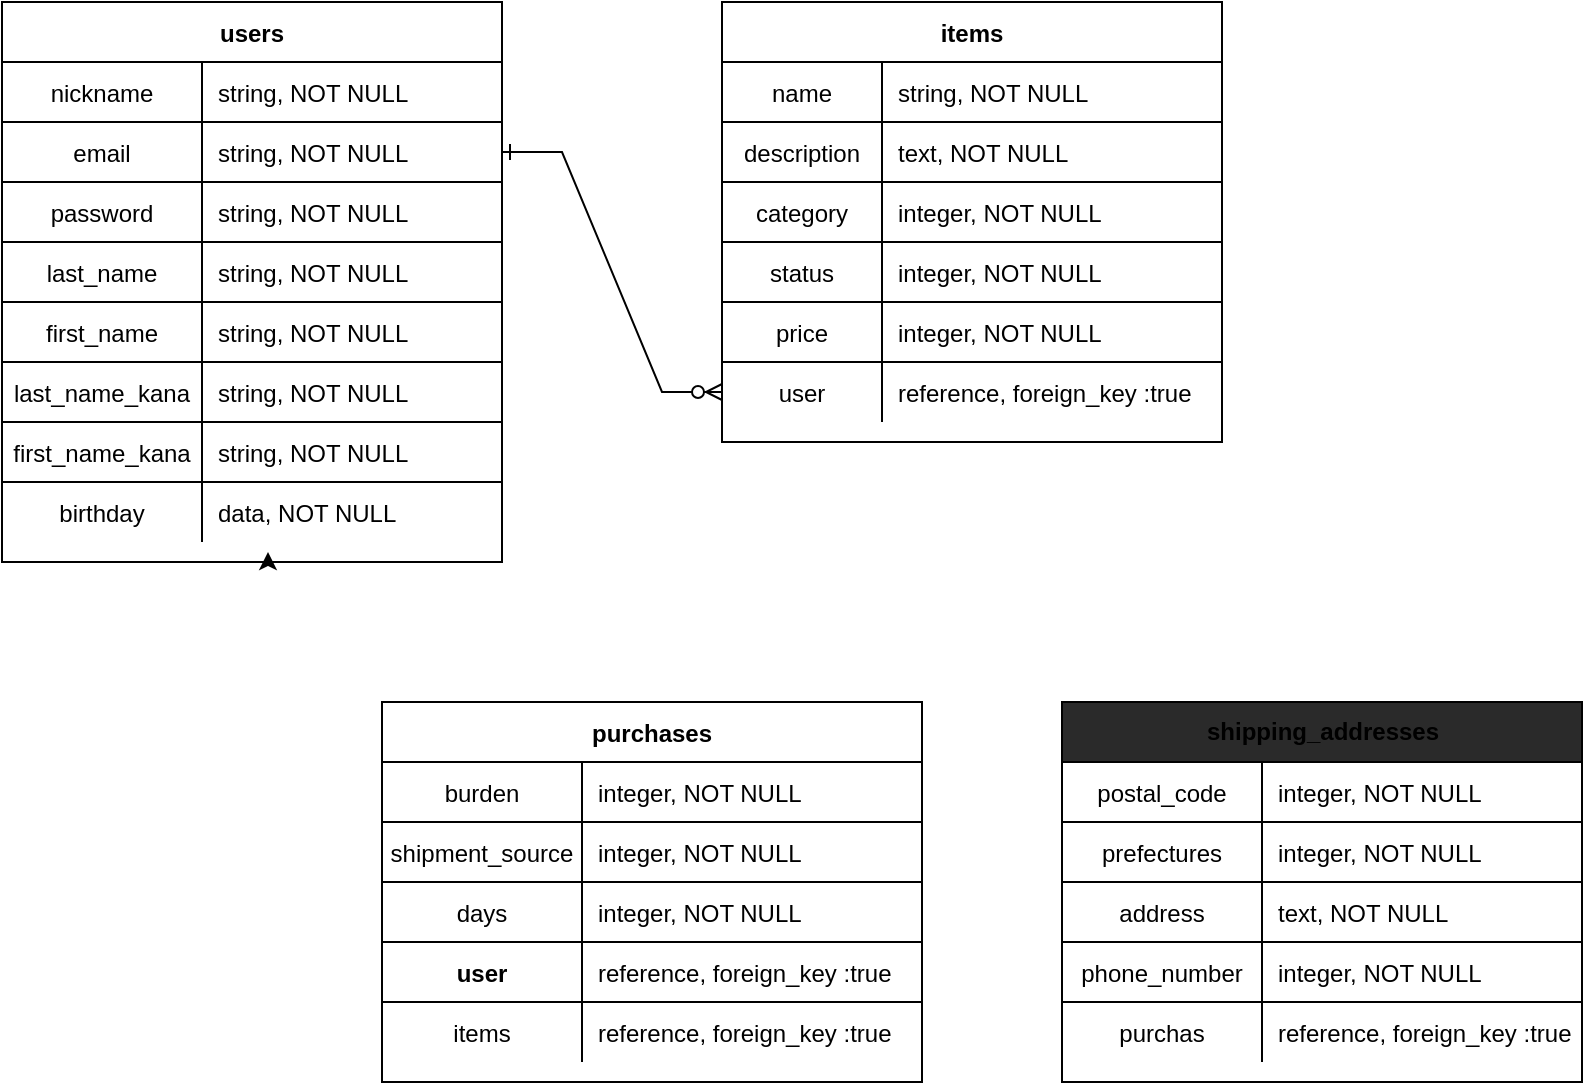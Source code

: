 <mxfile>
    <diagram id="-VEma5NEy1rqZUVtilO-" name="ページ1">
        <mxGraphModel dx="1044" dy="607" grid="1" gridSize="10" guides="1" tooltips="1" connect="1" arrows="1" fold="1" page="1" pageScale="1" pageWidth="827" pageHeight="1169" math="0" shadow="0">
            <root>
                <mxCell id="0"/>
                <mxCell id="1" parent="0"/>
                <mxCell id="42" value="" style="edgeStyle=entityRelationEdgeStyle;endArrow=ERzeroToMany;startArrow=ERone;endFill=1;startFill=0;rounded=0;" edge="1" parent="1" source="65" target="48">
                    <mxGeometry width="100" height="100" relative="1" as="geometry">
                        <mxPoint x="250" y="770" as="sourcePoint"/>
                        <mxPoint x="350" y="670" as="targetPoint"/>
                    </mxGeometry>
                </mxCell>
                <mxCell id="44" value="items" style="shape=table;startSize=30;container=1;collapsible=1;childLayout=tableLayout;fixedRows=1;rowLines=0;fontStyle=1;align=center;resizeLast=1;" vertex="1" parent="1">
                    <mxGeometry x="390" y="140" width="250" height="220" as="geometry"/>
                </mxCell>
                <mxCell id="127" style="shape=partialRectangle;collapsible=0;dropTarget=0;pointerEvents=0;fillColor=none;points=[[0,0.5],[1,0.5]];portConstraint=eastwest;top=0;left=0;right=0;bottom=1;" vertex="1" parent="44">
                    <mxGeometry y="30" width="250" height="30" as="geometry"/>
                </mxCell>
                <mxCell id="128" value="name" style="shape=partialRectangle;overflow=hidden;connectable=0;fillColor=none;top=0;left=0;bottom=0;right=0;fontStyle=0;" vertex="1" parent="127">
                    <mxGeometry width="80" height="30" as="geometry"/>
                </mxCell>
                <mxCell id="129" value="string, NOT NULL" style="shape=partialRectangle;overflow=hidden;connectable=0;fillColor=none;top=0;left=0;bottom=0;right=0;align=left;spacingLeft=6;fontStyle=0;" vertex="1" parent="127">
                    <mxGeometry x="80" width="170" height="30" as="geometry"/>
                </mxCell>
                <mxCell id="124" style="shape=partialRectangle;collapsible=0;dropTarget=0;pointerEvents=0;fillColor=none;points=[[0,0.5],[1,0.5]];portConstraint=eastwest;top=0;left=0;right=0;bottom=1;" vertex="1" parent="44">
                    <mxGeometry y="60" width="250" height="30" as="geometry"/>
                </mxCell>
                <mxCell id="125" value="description" style="shape=partialRectangle;overflow=hidden;connectable=0;fillColor=none;top=0;left=0;bottom=0;right=0;fontStyle=0;" vertex="1" parent="124">
                    <mxGeometry width="80" height="30" as="geometry"/>
                </mxCell>
                <mxCell id="126" value="text, NOT NULL" style="shape=partialRectangle;overflow=hidden;connectable=0;fillColor=none;top=0;left=0;bottom=0;right=0;align=left;spacingLeft=6;fontStyle=0;" vertex="1" parent="124">
                    <mxGeometry x="80" width="170" height="30" as="geometry"/>
                </mxCell>
                <mxCell id="121" style="shape=partialRectangle;collapsible=0;dropTarget=0;pointerEvents=0;fillColor=none;points=[[0,0.5],[1,0.5]];portConstraint=eastwest;top=0;left=0;right=0;bottom=1;" vertex="1" parent="44">
                    <mxGeometry y="90" width="250" height="30" as="geometry"/>
                </mxCell>
                <mxCell id="122" value="category" style="shape=partialRectangle;overflow=hidden;connectable=0;fillColor=none;top=0;left=0;bottom=0;right=0;fontStyle=0;" vertex="1" parent="121">
                    <mxGeometry width="80" height="30" as="geometry"/>
                </mxCell>
                <mxCell id="123" value="integer, NOT NULL" style="shape=partialRectangle;overflow=hidden;connectable=0;fillColor=none;top=0;left=0;bottom=0;right=0;align=left;spacingLeft=6;fontStyle=0;" vertex="1" parent="121">
                    <mxGeometry x="80" width="170" height="30" as="geometry"/>
                </mxCell>
                <mxCell id="118" style="shape=partialRectangle;collapsible=0;dropTarget=0;pointerEvents=0;fillColor=none;points=[[0,0.5],[1,0.5]];portConstraint=eastwest;top=0;left=0;right=0;bottom=1;" vertex="1" parent="44">
                    <mxGeometry y="120" width="250" height="30" as="geometry"/>
                </mxCell>
                <mxCell id="119" value="status" style="shape=partialRectangle;overflow=hidden;connectable=0;fillColor=none;top=0;left=0;bottom=0;right=0;fontStyle=0;" vertex="1" parent="118">
                    <mxGeometry width="80" height="30" as="geometry"/>
                </mxCell>
                <mxCell id="120" value="integer, NOT NULL" style="shape=partialRectangle;overflow=hidden;connectable=0;fillColor=none;top=0;left=0;bottom=0;right=0;align=left;spacingLeft=6;fontStyle=0;" vertex="1" parent="118">
                    <mxGeometry x="80" width="170" height="30" as="geometry"/>
                </mxCell>
                <mxCell id="45" value="" style="shape=partialRectangle;collapsible=0;dropTarget=0;pointerEvents=0;fillColor=none;points=[[0,0.5],[1,0.5]];portConstraint=eastwest;top=0;left=0;right=0;bottom=1;" vertex="1" parent="44">
                    <mxGeometry y="150" width="250" height="30" as="geometry"/>
                </mxCell>
                <mxCell id="46" value="price" style="shape=partialRectangle;overflow=hidden;connectable=0;fillColor=none;top=0;left=0;bottom=0;right=0;fontStyle=0;" vertex="1" parent="45">
                    <mxGeometry width="80" height="30" as="geometry"/>
                </mxCell>
                <mxCell id="47" value="integer, NOT NULL " style="shape=partialRectangle;overflow=hidden;connectable=0;fillColor=none;top=0;left=0;bottom=0;right=0;align=left;spacingLeft=6;fontStyle=0;" vertex="1" parent="45">
                    <mxGeometry x="80" width="170" height="30" as="geometry"/>
                </mxCell>
                <mxCell id="48" value="" style="shape=partialRectangle;collapsible=0;dropTarget=0;pointerEvents=0;fillColor=none;points=[[0,0.5],[1,0.5]];portConstraint=eastwest;top=0;left=0;right=0;bottom=0;" vertex="1" parent="44">
                    <mxGeometry y="180" width="250" height="30" as="geometry"/>
                </mxCell>
                <mxCell id="49" value="user" style="shape=partialRectangle;overflow=hidden;connectable=0;fillColor=none;top=0;left=0;bottom=0;right=0;" vertex="1" parent="48">
                    <mxGeometry width="80" height="30" as="geometry"/>
                </mxCell>
                <mxCell id="50" value="reference, foreign_key :true" style="shape=partialRectangle;overflow=hidden;connectable=0;fillColor=none;top=0;left=0;bottom=0;right=0;align=left;spacingLeft=6;" vertex="1" parent="48">
                    <mxGeometry x="80" width="170" height="30" as="geometry"/>
                </mxCell>
                <mxCell id="54" value="purchases" style="shape=table;startSize=30;container=1;collapsible=1;childLayout=tableLayout;fixedRows=1;rowLines=0;fontStyle=1;align=center;resizeLast=1;" vertex="1" parent="1">
                    <mxGeometry x="220" y="490" width="270" height="190" as="geometry"/>
                </mxCell>
                <mxCell id="136" style="shape=partialRectangle;collapsible=0;dropTarget=0;pointerEvents=0;fillColor=none;points=[[0,0.5],[1,0.5]];portConstraint=eastwest;top=0;left=0;right=0;bottom=1;" vertex="1" parent="54">
                    <mxGeometry y="30" width="270" height="30" as="geometry"/>
                </mxCell>
                <mxCell id="137" value="burden" style="shape=partialRectangle;overflow=hidden;connectable=0;fillColor=none;top=0;left=0;bottom=0;right=0;fontStyle=0;" vertex="1" parent="136">
                    <mxGeometry width="100" height="30" as="geometry"/>
                </mxCell>
                <mxCell id="138" value="integer, NOT NULL" style="shape=partialRectangle;overflow=hidden;connectable=0;fillColor=none;top=0;left=0;bottom=0;right=0;align=left;spacingLeft=6;fontStyle=0;" vertex="1" parent="136">
                    <mxGeometry x="100" width="170" height="30" as="geometry"/>
                </mxCell>
                <mxCell id="133" style="shape=partialRectangle;collapsible=0;dropTarget=0;pointerEvents=0;fillColor=none;points=[[0,0.5],[1,0.5]];portConstraint=eastwest;top=0;left=0;right=0;bottom=1;" vertex="1" parent="54">
                    <mxGeometry y="60" width="270" height="30" as="geometry"/>
                </mxCell>
                <mxCell id="134" value="shipment_source" style="shape=partialRectangle;overflow=hidden;connectable=0;fillColor=none;top=0;left=0;bottom=0;right=0;fontStyle=0;" vertex="1" parent="133">
                    <mxGeometry width="100" height="30" as="geometry"/>
                </mxCell>
                <mxCell id="135" value="integer, NOT NULL" style="shape=partialRectangle;overflow=hidden;connectable=0;fillColor=none;top=0;left=0;bottom=0;right=0;align=left;spacingLeft=6;fontStyle=0;" vertex="1" parent="133">
                    <mxGeometry x="100" width="170" height="30" as="geometry"/>
                </mxCell>
                <mxCell id="130" style="shape=partialRectangle;collapsible=0;dropTarget=0;pointerEvents=0;fillColor=none;points=[[0,0.5],[1,0.5]];portConstraint=eastwest;top=0;left=0;right=0;bottom=1;" vertex="1" parent="54">
                    <mxGeometry y="90" width="270" height="30" as="geometry"/>
                </mxCell>
                <mxCell id="131" value="days" style="shape=partialRectangle;overflow=hidden;connectable=0;fillColor=none;top=0;left=0;bottom=0;right=0;fontStyle=0;" vertex="1" parent="130">
                    <mxGeometry width="100" height="30" as="geometry"/>
                </mxCell>
                <mxCell id="132" value="integer, NOT NULL" style="shape=partialRectangle;overflow=hidden;connectable=0;fillColor=none;top=0;left=0;bottom=0;right=0;align=left;spacingLeft=6;fontStyle=0;" vertex="1" parent="130">
                    <mxGeometry x="100" width="170" height="30" as="geometry"/>
                </mxCell>
                <mxCell id="55" value="" style="shape=partialRectangle;collapsible=0;dropTarget=0;pointerEvents=0;fillColor=none;points=[[0,0.5],[1,0.5]];portConstraint=eastwest;top=0;left=0;right=0;bottom=1;" vertex="1" parent="54">
                    <mxGeometry y="120" width="270" height="30" as="geometry"/>
                </mxCell>
                <mxCell id="56" value="user" style="shape=partialRectangle;overflow=hidden;connectable=0;fillColor=none;top=0;left=0;bottom=0;right=0;fontStyle=1;" vertex="1" parent="55">
                    <mxGeometry width="100" height="30" as="geometry"/>
                </mxCell>
                <mxCell id="57" value="reference, foreign_key :true" style="shape=partialRectangle;overflow=hidden;connectable=0;fillColor=none;top=0;left=0;bottom=0;right=0;align=left;spacingLeft=6;fontStyle=0;" vertex="1" parent="55">
                    <mxGeometry x="100" width="170" height="30" as="geometry"/>
                </mxCell>
                <mxCell id="58" value="" style="shape=partialRectangle;collapsible=0;dropTarget=0;pointerEvents=0;fillColor=none;points=[[0,0.5],[1,0.5]];portConstraint=eastwest;top=0;left=0;right=0;bottom=0;" vertex="1" parent="54">
                    <mxGeometry y="150" width="270" height="30" as="geometry"/>
                </mxCell>
                <mxCell id="59" value="items" style="shape=partialRectangle;overflow=hidden;connectable=0;fillColor=none;top=0;left=0;bottom=0;right=0;" vertex="1" parent="58">
                    <mxGeometry width="100" height="30" as="geometry"/>
                </mxCell>
                <mxCell id="60" value="reference, foreign_key :true" style="shape=partialRectangle;overflow=hidden;connectable=0;fillColor=none;top=0;left=0;bottom=0;right=0;align=left;spacingLeft=6;" vertex="1" parent="58">
                    <mxGeometry x="100" width="170" height="30" as="geometry"/>
                </mxCell>
                <mxCell id="64" value="users" style="shape=table;startSize=30;container=1;collapsible=1;childLayout=tableLayout;fixedRows=1;rowLines=0;fontStyle=1;align=center;resizeLast=1;" vertex="1" parent="1">
                    <mxGeometry x="30" y="140" width="250" height="280" as="geometry"/>
                </mxCell>
                <mxCell id="112" style="shape=partialRectangle;collapsible=0;dropTarget=0;pointerEvents=0;fillColor=none;points=[[0,0.5],[1,0.5]];portConstraint=eastwest;top=0;left=0;right=0;bottom=1;" vertex="1" parent="64">
                    <mxGeometry y="30" width="250" height="30" as="geometry"/>
                </mxCell>
                <mxCell id="113" value="nickname" style="shape=partialRectangle;overflow=hidden;connectable=0;fillColor=none;top=0;left=0;bottom=0;right=0;fontStyle=0;" vertex="1" parent="112">
                    <mxGeometry width="100" height="30" as="geometry"/>
                </mxCell>
                <mxCell id="114" value="string, NOT NULL" style="shape=partialRectangle;overflow=hidden;connectable=0;fillColor=none;top=0;left=0;bottom=0;right=0;align=left;spacingLeft=6;fontStyle=0;" vertex="1" parent="112">
                    <mxGeometry x="100" width="150" height="30" as="geometry"/>
                </mxCell>
                <mxCell id="65" value="" style="shape=partialRectangle;collapsible=0;dropTarget=0;pointerEvents=0;fillColor=none;points=[[0,0.5],[1,0.5]];portConstraint=eastwest;top=0;left=0;right=0;bottom=1;" vertex="1" parent="64">
                    <mxGeometry y="60" width="250" height="30" as="geometry"/>
                </mxCell>
                <mxCell id="66" value="email" style="shape=partialRectangle;overflow=hidden;connectable=0;fillColor=none;top=0;left=0;bottom=0;right=0;fontStyle=0;" vertex="1" parent="65">
                    <mxGeometry width="100" height="30" as="geometry"/>
                </mxCell>
                <mxCell id="67" value="string, NOT NULL" style="shape=partialRectangle;overflow=hidden;connectable=0;fillColor=none;top=0;left=0;bottom=0;right=0;align=left;spacingLeft=6;fontStyle=0;" vertex="1" parent="65">
                    <mxGeometry x="100" width="150" height="30" as="geometry"/>
                </mxCell>
                <mxCell id="95" style="shape=partialRectangle;collapsible=0;dropTarget=0;pointerEvents=0;fillColor=none;points=[[0,0.5],[1,0.5]];portConstraint=eastwest;top=0;left=0;right=0;bottom=1;" vertex="1" parent="64">
                    <mxGeometry y="90" width="250" height="30" as="geometry"/>
                </mxCell>
                <mxCell id="96" value="password" style="shape=partialRectangle;overflow=hidden;connectable=0;fillColor=none;top=0;left=0;bottom=0;right=0;fontStyle=0;" vertex="1" parent="95">
                    <mxGeometry width="100" height="30" as="geometry"/>
                </mxCell>
                <mxCell id="97" value="string, NOT NULL" style="shape=partialRectangle;overflow=hidden;connectable=0;fillColor=none;top=0;left=0;bottom=0;right=0;align=left;spacingLeft=6;fontStyle=0;" vertex="1" parent="95">
                    <mxGeometry x="100" width="150" height="30" as="geometry"/>
                </mxCell>
                <mxCell id="92" style="shape=partialRectangle;collapsible=0;dropTarget=0;pointerEvents=0;fillColor=none;points=[[0,0.5],[1,0.5]];portConstraint=eastwest;top=0;left=0;right=0;bottom=1;" vertex="1" parent="64">
                    <mxGeometry y="120" width="250" height="30" as="geometry"/>
                </mxCell>
                <mxCell id="93" value="last_name" style="shape=partialRectangle;overflow=hidden;connectable=0;fillColor=none;top=0;left=0;bottom=0;right=0;fontStyle=0;" vertex="1" parent="92">
                    <mxGeometry width="100" height="30" as="geometry"/>
                </mxCell>
                <mxCell id="94" value="string, NOT NULL" style="shape=partialRectangle;overflow=hidden;connectable=0;fillColor=none;top=0;left=0;bottom=0;right=0;align=left;spacingLeft=6;fontStyle=0;" vertex="1" parent="92">
                    <mxGeometry x="100" width="150" height="30" as="geometry"/>
                </mxCell>
                <mxCell id="89" style="shape=partialRectangle;collapsible=0;dropTarget=0;pointerEvents=0;fillColor=none;points=[[0,0.5],[1,0.5]];portConstraint=eastwest;top=0;left=0;right=0;bottom=1;" vertex="1" parent="64">
                    <mxGeometry y="150" width="250" height="30" as="geometry"/>
                </mxCell>
                <mxCell id="90" value="first_name" style="shape=partialRectangle;overflow=hidden;connectable=0;fillColor=none;top=0;left=0;bottom=0;right=0;fontStyle=0;" vertex="1" parent="89">
                    <mxGeometry width="100" height="30" as="geometry"/>
                </mxCell>
                <mxCell id="91" value="string, NOT NULL" style="shape=partialRectangle;overflow=hidden;connectable=0;fillColor=none;top=0;left=0;bottom=0;right=0;align=left;spacingLeft=6;fontStyle=0;" vertex="1" parent="89">
                    <mxGeometry x="100" width="150" height="30" as="geometry"/>
                </mxCell>
                <mxCell id="86" style="shape=partialRectangle;collapsible=0;dropTarget=0;pointerEvents=0;fillColor=none;points=[[0,0.5],[1,0.5]];portConstraint=eastwest;top=0;left=0;right=0;bottom=1;" vertex="1" parent="64">
                    <mxGeometry y="180" width="250" height="30" as="geometry"/>
                </mxCell>
                <mxCell id="87" value="last_name_kana" style="shape=partialRectangle;overflow=hidden;connectable=0;fillColor=none;top=0;left=0;bottom=0;right=0;fontStyle=0;" vertex="1" parent="86">
                    <mxGeometry width="100" height="30" as="geometry"/>
                </mxCell>
                <mxCell id="88" value="string, NOT NULL" style="shape=partialRectangle;overflow=hidden;connectable=0;fillColor=none;top=0;left=0;bottom=0;right=0;align=left;spacingLeft=6;fontStyle=0;" vertex="1" parent="86">
                    <mxGeometry x="100" width="150" height="30" as="geometry"/>
                </mxCell>
                <mxCell id="83" style="shape=partialRectangle;collapsible=0;dropTarget=0;pointerEvents=0;fillColor=none;points=[[0,0.5],[1,0.5]];portConstraint=eastwest;top=0;left=0;right=0;bottom=1;" vertex="1" parent="64">
                    <mxGeometry y="210" width="250" height="30" as="geometry"/>
                </mxCell>
                <mxCell id="84" value="first_name_kana" style="shape=partialRectangle;overflow=hidden;connectable=0;fillColor=none;top=0;left=0;bottom=0;right=0;fontStyle=0;" vertex="1" parent="83">
                    <mxGeometry width="100" height="30" as="geometry"/>
                </mxCell>
                <mxCell id="85" value="string, NOT NULL" style="shape=partialRectangle;overflow=hidden;connectable=0;fillColor=none;top=0;left=0;bottom=0;right=0;align=left;spacingLeft=6;fontStyle=0;" vertex="1" parent="83">
                    <mxGeometry x="100" width="150" height="30" as="geometry"/>
                </mxCell>
                <mxCell id="68" value="" style="shape=partialRectangle;collapsible=0;dropTarget=0;pointerEvents=0;fillColor=none;points=[[0,0.5],[1,0.5]];portConstraint=eastwest;top=0;left=0;right=0;bottom=0;" vertex="1" parent="64">
                    <mxGeometry y="240" width="250" height="30" as="geometry"/>
                </mxCell>
                <mxCell id="69" value="birthday" style="shape=partialRectangle;overflow=hidden;connectable=0;fillColor=none;top=0;left=0;bottom=0;right=0;" vertex="1" parent="68">
                    <mxGeometry width="100" height="30" as="geometry"/>
                </mxCell>
                <mxCell id="70" value="data, NOT NULL" style="shape=partialRectangle;overflow=hidden;connectable=0;fillColor=none;top=0;left=0;bottom=0;right=0;align=left;spacingLeft=6;" vertex="1" parent="68">
                    <mxGeometry x="100" width="150" height="30" as="geometry"/>
                </mxCell>
                <mxCell id="71" style="edgeStyle=orthogonalEdgeStyle;rounded=0;orthogonalLoop=1;jettySize=auto;html=1;exitX=0.5;exitY=1;exitDx=0;exitDy=0;entryX=0.532;entryY=1.167;entryDx=0;entryDy=0;entryPerimeter=0;verticalAlign=middle;" edge="1" parent="64" source="64" target="68">
                    <mxGeometry relative="1" as="geometry"/>
                </mxCell>
                <mxCell id="139" value="shipping_addresses" style="shape=table;startSize=30;container=1;collapsible=1;childLayout=tableLayout;fixedRows=1;rowLines=0;fontStyle=1;align=center;resizeLast=1;shadow=0;fillColor=#2a2a2a;html=1;" vertex="1" parent="1">
                    <mxGeometry x="560" y="490" width="260" height="190" as="geometry"/>
                </mxCell>
                <mxCell id="152" style="shape=partialRectangle;collapsible=0;dropTarget=0;pointerEvents=0;fillColor=none;top=0;left=0;bottom=1;right=0;points=[[0,0.5],[1,0.5]];portConstraint=eastwest;" vertex="1" parent="139">
                    <mxGeometry y="30" width="260" height="30" as="geometry"/>
                </mxCell>
                <mxCell id="153" value="postal_code" style="shape=partialRectangle;connectable=0;fillColor=none;top=0;left=0;bottom=0;right=0;fontStyle=0;overflow=hidden;" vertex="1" parent="152">
                    <mxGeometry width="100" height="30" as="geometry"/>
                </mxCell>
                <mxCell id="154" value="integer, NOT NULL" style="shape=partialRectangle;connectable=0;fillColor=none;top=0;left=0;bottom=0;right=0;align=left;spacingLeft=6;fontStyle=0;overflow=hidden;" vertex="1" parent="152">
                    <mxGeometry x="100" width="160" height="30" as="geometry"/>
                </mxCell>
                <mxCell id="155" style="shape=partialRectangle;collapsible=0;dropTarget=0;pointerEvents=0;fillColor=none;top=0;left=0;bottom=1;right=0;points=[[0,0.5],[1,0.5]];portConstraint=eastwest;" vertex="1" parent="139">
                    <mxGeometry y="60" width="260" height="30" as="geometry"/>
                </mxCell>
                <mxCell id="156" value="prefectures" style="shape=partialRectangle;connectable=0;fillColor=none;top=0;left=0;bottom=0;right=0;fontStyle=0;overflow=hidden;" vertex="1" parent="155">
                    <mxGeometry width="100" height="30" as="geometry"/>
                </mxCell>
                <mxCell id="157" value="integer, NOT NULL" style="shape=partialRectangle;connectable=0;fillColor=none;top=0;left=0;bottom=0;right=0;align=left;spacingLeft=6;fontStyle=0;overflow=hidden;" vertex="1" parent="155">
                    <mxGeometry x="100" width="160" height="30" as="geometry"/>
                </mxCell>
                <mxCell id="158" style="shape=partialRectangle;collapsible=0;dropTarget=0;pointerEvents=0;fillColor=none;top=0;left=0;bottom=1;right=0;points=[[0,0.5],[1,0.5]];portConstraint=eastwest;" vertex="1" parent="139">
                    <mxGeometry y="90" width="260" height="30" as="geometry"/>
                </mxCell>
                <mxCell id="159" value="address" style="shape=partialRectangle;connectable=0;fillColor=none;top=0;left=0;bottom=0;right=0;fontStyle=0;overflow=hidden;" vertex="1" parent="158">
                    <mxGeometry width="100" height="30" as="geometry"/>
                </mxCell>
                <mxCell id="160" value="text, NOT NULL" style="shape=partialRectangle;connectable=0;fillColor=none;top=0;left=0;bottom=0;right=0;align=left;spacingLeft=6;fontStyle=0;overflow=hidden;" vertex="1" parent="158">
                    <mxGeometry x="100" width="160" height="30" as="geometry"/>
                </mxCell>
                <mxCell id="140" value="" style="shape=partialRectangle;collapsible=0;dropTarget=0;pointerEvents=0;fillColor=none;top=0;left=0;bottom=1;right=0;points=[[0,0.5],[1,0.5]];portConstraint=eastwest;" vertex="1" parent="139">
                    <mxGeometry y="120" width="260" height="30" as="geometry"/>
                </mxCell>
                <mxCell id="141" value="phone_number" style="shape=partialRectangle;connectable=0;fillColor=none;top=0;left=0;bottom=0;right=0;fontStyle=0;overflow=hidden;" vertex="1" parent="140">
                    <mxGeometry width="100" height="30" as="geometry"/>
                </mxCell>
                <mxCell id="142" value="integer, NOT NULL" style="shape=partialRectangle;connectable=0;fillColor=none;top=0;left=0;bottom=0;right=0;align=left;spacingLeft=6;fontStyle=0;overflow=hidden;" vertex="1" parent="140">
                    <mxGeometry x="100" width="160" height="30" as="geometry"/>
                </mxCell>
                <mxCell id="143" value="" style="shape=partialRectangle;collapsible=0;dropTarget=0;pointerEvents=0;fillColor=none;top=0;left=0;bottom=0;right=0;points=[[0,0.5],[1,0.5]];portConstraint=eastwest;" vertex="1" parent="139">
                    <mxGeometry y="150" width="260" height="30" as="geometry"/>
                </mxCell>
                <mxCell id="144" value="purchas" style="shape=partialRectangle;connectable=0;fillColor=none;top=0;left=0;bottom=0;right=0;editable=1;overflow=hidden;" vertex="1" parent="143">
                    <mxGeometry width="100" height="30" as="geometry"/>
                </mxCell>
                <mxCell id="145" value="reference, foreign_key :true" style="shape=partialRectangle;connectable=0;fillColor=none;top=0;left=0;bottom=0;right=0;align=left;spacingLeft=6;overflow=hidden;" vertex="1" parent="143">
                    <mxGeometry x="100" width="160" height="30" as="geometry"/>
                </mxCell>
            </root>
        </mxGraphModel>
    </diagram>
</mxfile>